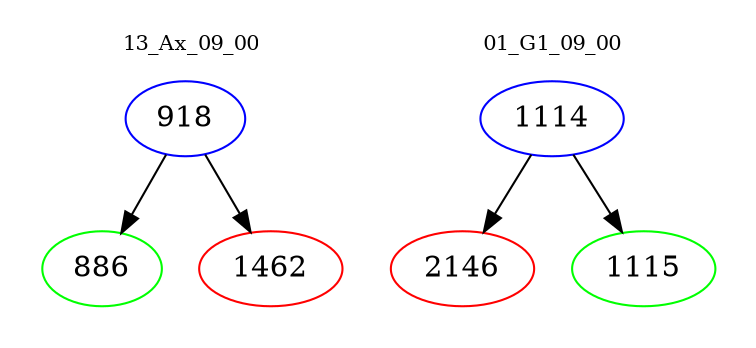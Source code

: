 digraph{
subgraph cluster_0 {
color = white
label = "13_Ax_09_00";
fontsize=10;
T0_918 [label="918", color="blue"]
T0_918 -> T0_886 [color="black"]
T0_886 [label="886", color="green"]
T0_918 -> T0_1462 [color="black"]
T0_1462 [label="1462", color="red"]
}
subgraph cluster_1 {
color = white
label = "01_G1_09_00";
fontsize=10;
T1_1114 [label="1114", color="blue"]
T1_1114 -> T1_2146 [color="black"]
T1_2146 [label="2146", color="red"]
T1_1114 -> T1_1115 [color="black"]
T1_1115 [label="1115", color="green"]
}
}
